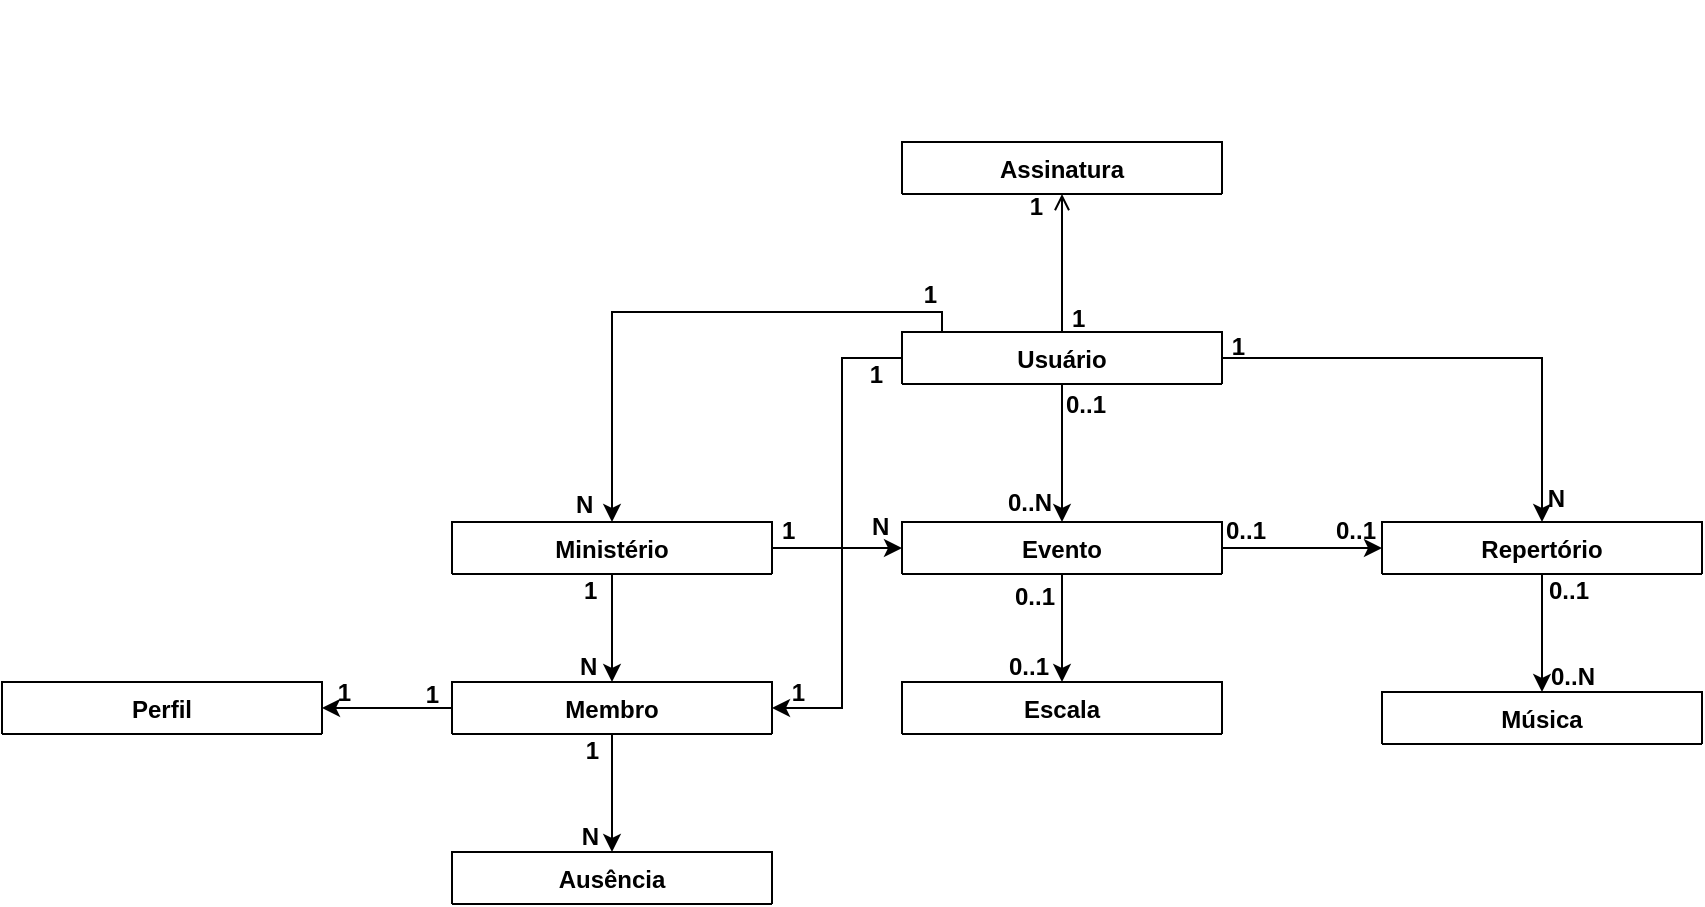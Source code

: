<mxfile version="24.6.4" type="github" pages="2">
  <diagram id="C5RBs43oDa-KdzZeNtuy" name="Diag. Classes">
    <mxGraphModel dx="2159" dy="1629" grid="1" gridSize="5" guides="1" tooltips="1" connect="1" arrows="1" fold="1" page="1" pageScale="1" pageWidth="827" pageHeight="1169" math="0" shadow="0">
      <root>
        <mxCell id="WIyWlLk6GJQsqaUBKTNV-0" />
        <mxCell id="WIyWlLk6GJQsqaUBKTNV-1" parent="WIyWlLk6GJQsqaUBKTNV-0" />
        <mxCell id="q6jsrNKbjwWXl9jYyEzg-243" style="edgeStyle=orthogonalEdgeStyle;rounded=0;orthogonalLoop=1;jettySize=auto;html=1;fontStyle=1" parent="WIyWlLk6GJQsqaUBKTNV-1" source="zkfFHV4jXpPFQw0GAbJ--0" target="q6jsrNKbjwWXl9jYyEzg-241" edge="1">
          <mxGeometry relative="1" as="geometry">
            <Array as="points">
              <mxPoint x="335" y="100" />
              <mxPoint x="170" y="100" />
            </Array>
          </mxGeometry>
        </mxCell>
        <mxCell id="ArqrUtqpqqFmxBodryrC-20" style="edgeStyle=orthogonalEdgeStyle;rounded=0;orthogonalLoop=1;jettySize=auto;html=1;" edge="1" parent="WIyWlLk6GJQsqaUBKTNV-1" source="zkfFHV4jXpPFQw0GAbJ--0" target="ArqrUtqpqqFmxBodryrC-1">
          <mxGeometry relative="1" as="geometry" />
        </mxCell>
        <mxCell id="ArqrUtqpqqFmxBodryrC-30" style="edgeStyle=orthogonalEdgeStyle;rounded=0;orthogonalLoop=1;jettySize=auto;html=1;" edge="1" parent="WIyWlLk6GJQsqaUBKTNV-1" source="zkfFHV4jXpPFQw0GAbJ--0" target="q6jsrNKbjwWXl9jYyEzg-236">
          <mxGeometry relative="1" as="geometry">
            <Array as="points">
              <mxPoint x="285" y="123" />
              <mxPoint x="285" y="298" />
            </Array>
          </mxGeometry>
        </mxCell>
        <mxCell id="ArqrUtqpqqFmxBodryrC-36" style="edgeStyle=orthogonalEdgeStyle;rounded=0;orthogonalLoop=1;jettySize=auto;html=1;" edge="1" parent="WIyWlLk6GJQsqaUBKTNV-1" source="zkfFHV4jXpPFQw0GAbJ--0" target="ArqrUtqpqqFmxBodryrC-9">
          <mxGeometry relative="1" as="geometry">
            <Array as="points">
              <mxPoint x="635" y="123" />
            </Array>
          </mxGeometry>
        </mxCell>
        <mxCell id="zkfFHV4jXpPFQw0GAbJ--0" value="Usuário" style="swimlane;fontStyle=1;align=center;verticalAlign=top;childLayout=stackLayout;horizontal=1;startSize=26;horizontalStack=0;resizeParent=1;resizeLast=0;collapsible=1;marginBottom=0;rounded=0;shadow=0;strokeWidth=1;" parent="WIyWlLk6GJQsqaUBKTNV-1" vertex="1" collapsed="1">
          <mxGeometry x="315" y="110" width="160" height="26" as="geometry">
            <mxRectangle x="315" y="110" width="160" height="34" as="alternateBounds" />
          </mxGeometry>
        </mxCell>
        <mxCell id="zkfFHV4jXpPFQw0GAbJ--4" value="" style="line;html=1;strokeWidth=1;align=left;verticalAlign=middle;spacingTop=-1;spacingLeft=3;spacingRight=3;rotatable=0;labelPosition=right;points=[];portConstraint=eastwest;" parent="zkfFHV4jXpPFQw0GAbJ--0" vertex="1">
          <mxGeometry y="26" width="160" height="8" as="geometry" />
        </mxCell>
        <mxCell id="zkfFHV4jXpPFQw0GAbJ--6" value="Perfil" style="swimlane;fontStyle=1;align=center;verticalAlign=top;childLayout=stackLayout;horizontal=1;startSize=26;horizontalStack=0;resizeParent=1;resizeLast=0;collapsible=1;marginBottom=0;rounded=0;shadow=0;strokeWidth=1;" parent="WIyWlLk6GJQsqaUBKTNV-1" vertex="1" collapsed="1">
          <mxGeometry x="-135" y="285" width="160" height="26" as="geometry">
            <mxRectangle x="250" y="120" width="160" height="34" as="alternateBounds" />
          </mxGeometry>
        </mxCell>
        <mxCell id="zkfFHV4jXpPFQw0GAbJ--9" value="" style="line;html=1;strokeWidth=1;align=left;verticalAlign=middle;spacingTop=-1;spacingLeft=3;spacingRight=3;rotatable=0;labelPosition=right;points=[];portConstraint=eastwest;" parent="zkfFHV4jXpPFQw0GAbJ--6" vertex="1">
          <mxGeometry y="26" width="160" height="8" as="geometry" />
        </mxCell>
        <mxCell id="zkfFHV4jXpPFQw0GAbJ--17" value="Assinatura" style="swimlane;fontStyle=1;align=center;verticalAlign=top;childLayout=stackLayout;horizontal=1;startSize=26;horizontalStack=0;resizeParent=1;resizeLast=0;collapsible=1;marginBottom=0;rounded=0;shadow=0;strokeWidth=1;direction=east;" parent="WIyWlLk6GJQsqaUBKTNV-1" vertex="1" collapsed="1">
          <mxGeometry x="315" y="15" width="160" height="26" as="geometry">
            <mxRectangle x="500" y="30" width="160" height="34" as="alternateBounds" />
          </mxGeometry>
        </mxCell>
        <mxCell id="zkfFHV4jXpPFQw0GAbJ--23" value="" style="line;html=1;strokeWidth=1;align=left;verticalAlign=middle;spacingTop=-1;spacingLeft=3;spacingRight=3;rotatable=0;labelPosition=right;points=[];portConstraint=eastwest;" parent="zkfFHV4jXpPFQw0GAbJ--17" vertex="1">
          <mxGeometry y="26" width="160" height="8" as="geometry" />
        </mxCell>
        <mxCell id="zkfFHV4jXpPFQw0GAbJ--26" value="" style="endArrow=open;shadow=0;strokeWidth=1;rounded=0;curved=0;endFill=1;edgeStyle=elbowEdgeStyle;elbow=vertical;fontStyle=1" parent="WIyWlLk6GJQsqaUBKTNV-1" source="zkfFHV4jXpPFQw0GAbJ--0" target="zkfFHV4jXpPFQw0GAbJ--17" edge="1">
          <mxGeometry x="0.5" y="41" relative="1" as="geometry">
            <mxPoint x="645" y="235" as="sourcePoint" />
            <mxPoint x="805" y="235" as="targetPoint" />
            <mxPoint x="-40" y="32" as="offset" />
          </mxGeometry>
        </mxCell>
        <mxCell id="zkfFHV4jXpPFQw0GAbJ--27" value="1" style="resizable=0;align=left;verticalAlign=bottom;labelBackgroundColor=none;fontSize=12;fontStyle=1" parent="zkfFHV4jXpPFQw0GAbJ--26" connectable="0" vertex="1">
          <mxGeometry x="-1" relative="1" as="geometry">
            <mxPoint x="3" y="2" as="offset" />
          </mxGeometry>
        </mxCell>
        <mxCell id="zkfFHV4jXpPFQw0GAbJ--28" value="1" style="resizable=0;align=right;verticalAlign=bottom;labelBackgroundColor=none;fontSize=12;fontStyle=1" parent="zkfFHV4jXpPFQw0GAbJ--26" connectable="0" vertex="1">
          <mxGeometry x="1" relative="1" as="geometry">
            <mxPoint x="-8" y="15" as="offset" />
          </mxGeometry>
        </mxCell>
        <mxCell id="q6jsrNKbjwWXl9jYyEzg-221" value="" style="endArrow=classic;shadow=0;strokeWidth=1;rounded=0;curved=0;endFill=1;edgeStyle=elbowEdgeStyle;elbow=vertical;fontStyle=1" parent="WIyWlLk6GJQsqaUBKTNV-1" source="q6jsrNKbjwWXl9jYyEzg-236" target="zkfFHV4jXpPFQw0GAbJ--6" edge="1">
          <mxGeometry x="0.5" y="41" relative="1" as="geometry">
            <mxPoint x="665" y="110" as="sourcePoint" />
            <mxPoint x="755" y="110" as="targetPoint" />
            <mxPoint x="-40" y="32" as="offset" />
          </mxGeometry>
        </mxCell>
        <mxCell id="q6jsrNKbjwWXl9jYyEzg-222" value="0..1" style="resizable=0;align=left;verticalAlign=bottom;labelBackgroundColor=none;fontSize=12;fontStyle=1" parent="q6jsrNKbjwWXl9jYyEzg-221" connectable="0" vertex="1">
          <mxGeometry x="-1" relative="1" as="geometry">
            <mxPoint y="16" as="offset" />
          </mxGeometry>
        </mxCell>
        <mxCell id="q6jsrNKbjwWXl9jYyEzg-223" value="1" style="resizable=0;align=right;verticalAlign=bottom;labelBackgroundColor=none;fontSize=12;fontStyle=1" parent="q6jsrNKbjwWXl9jYyEzg-221" connectable="0" vertex="1">
          <mxGeometry x="1" relative="1" as="geometry">
            <mxPoint x="60" y="2" as="offset" />
          </mxGeometry>
        </mxCell>
        <mxCell id="q6jsrNKbjwWXl9jYyEzg-226" value="Ausência" style="swimlane;fontStyle=1;align=center;verticalAlign=top;childLayout=stackLayout;horizontal=1;startSize=26;horizontalStack=0;resizeParent=1;resizeLast=0;collapsible=1;marginBottom=0;rounded=0;shadow=0;strokeWidth=1;" parent="WIyWlLk6GJQsqaUBKTNV-1" vertex="1" collapsed="1">
          <mxGeometry x="90" y="370" width="160" height="26" as="geometry">
            <mxRectangle x="250" y="120" width="160" height="34" as="alternateBounds" />
          </mxGeometry>
        </mxCell>
        <mxCell id="q6jsrNKbjwWXl9jYyEzg-227" value="" style="line;html=1;strokeWidth=1;align=left;verticalAlign=middle;spacingTop=-1;spacingLeft=3;spacingRight=3;rotatable=0;labelPosition=right;points=[];portConstraint=eastwest;" parent="q6jsrNKbjwWXl9jYyEzg-226" vertex="1">
          <mxGeometry y="26" width="160" height="8" as="geometry" />
        </mxCell>
        <mxCell id="ArqrUtqpqqFmxBodryrC-11" style="edgeStyle=orthogonalEdgeStyle;rounded=0;orthogonalLoop=1;jettySize=auto;html=1;fontStyle=1" edge="1" parent="WIyWlLk6GJQsqaUBKTNV-1" source="q6jsrNKbjwWXl9jYyEzg-236" target="q6jsrNKbjwWXl9jYyEzg-226">
          <mxGeometry relative="1" as="geometry" />
        </mxCell>
        <mxCell id="q6jsrNKbjwWXl9jYyEzg-236" value="Membro" style="swimlane;fontStyle=1;align=center;verticalAlign=top;childLayout=stackLayout;horizontal=1;startSize=26;horizontalStack=0;resizeParent=1;resizeLast=0;collapsible=1;marginBottom=0;rounded=0;shadow=0;strokeWidth=1;" parent="WIyWlLk6GJQsqaUBKTNV-1" vertex="1" collapsed="1">
          <mxGeometry x="90" y="285" width="160" height="26" as="geometry">
            <mxRectangle x="250" y="120" width="160" height="34" as="alternateBounds" />
          </mxGeometry>
        </mxCell>
        <mxCell id="q6jsrNKbjwWXl9jYyEzg-237" value="" style="line;html=1;strokeWidth=1;align=left;verticalAlign=middle;spacingTop=-1;spacingLeft=3;spacingRight=3;rotatable=0;labelPosition=right;points=[];portConstraint=eastwest;" parent="q6jsrNKbjwWXl9jYyEzg-236" vertex="1">
          <mxGeometry y="26" width="160" height="8" as="geometry" />
        </mxCell>
        <mxCell id="q6jsrNKbjwWXl9jYyEzg-238" value="Escala" style="swimlane;fontStyle=1;align=center;verticalAlign=top;childLayout=stackLayout;horizontal=1;startSize=26;horizontalStack=0;resizeParent=1;resizeLast=0;collapsible=1;marginBottom=0;rounded=0;shadow=0;strokeWidth=1;" parent="WIyWlLk6GJQsqaUBKTNV-1" vertex="1" collapsed="1">
          <mxGeometry x="315" y="285" width="160" height="26" as="geometry">
            <mxRectangle x="250" y="120" width="160" height="34" as="alternateBounds" />
          </mxGeometry>
        </mxCell>
        <mxCell id="q6jsrNKbjwWXl9jYyEzg-239" value="" style="line;html=1;strokeWidth=1;align=left;verticalAlign=middle;spacingTop=-1;spacingLeft=3;spacingRight=3;rotatable=0;labelPosition=right;points=[];portConstraint=eastwest;" parent="q6jsrNKbjwWXl9jYyEzg-238" vertex="1">
          <mxGeometry y="26" width="160" height="8" as="geometry" />
        </mxCell>
        <mxCell id="ArqrUtqpqqFmxBodryrC-0" style="edgeStyle=orthogonalEdgeStyle;rounded=0;orthogonalLoop=1;jettySize=auto;html=1;fontStyle=1" edge="1" parent="WIyWlLk6GJQsqaUBKTNV-1" source="q6jsrNKbjwWXl9jYyEzg-241" target="q6jsrNKbjwWXl9jYyEzg-236">
          <mxGeometry relative="1" as="geometry" />
        </mxCell>
        <mxCell id="ArqrUtqpqqFmxBodryrC-3" style="edgeStyle=orthogonalEdgeStyle;rounded=0;orthogonalLoop=1;jettySize=auto;html=1;fontStyle=1" edge="1" parent="WIyWlLk6GJQsqaUBKTNV-1" source="q6jsrNKbjwWXl9jYyEzg-241" target="ArqrUtqpqqFmxBodryrC-1">
          <mxGeometry relative="1" as="geometry" />
        </mxCell>
        <mxCell id="q6jsrNKbjwWXl9jYyEzg-241" value="Ministério" style="swimlane;fontStyle=1;align=center;verticalAlign=top;childLayout=stackLayout;horizontal=1;startSize=26;horizontalStack=0;resizeParent=1;resizeLast=0;collapsible=1;marginBottom=0;rounded=0;shadow=0;strokeWidth=1;" parent="WIyWlLk6GJQsqaUBKTNV-1" vertex="1" collapsed="1">
          <mxGeometry x="90" y="205" width="160" height="26" as="geometry">
            <mxRectangle x="250" y="120" width="160" height="34" as="alternateBounds" />
          </mxGeometry>
        </mxCell>
        <mxCell id="q6jsrNKbjwWXl9jYyEzg-242" value="" style="line;html=1;strokeWidth=1;align=left;verticalAlign=middle;spacingTop=-1;spacingLeft=3;spacingRight=3;rotatable=0;labelPosition=right;points=[];portConstraint=eastwest;" parent="q6jsrNKbjwWXl9jYyEzg-241" vertex="1">
          <mxGeometry y="26" width="160" height="8" as="geometry" />
        </mxCell>
        <mxCell id="q6jsrNKbjwWXl9jYyEzg-244" value="0..1" style="resizable=0;align=left;verticalAlign=bottom;labelBackgroundColor=none;fontSize=12;fontStyle=1" parent="WIyWlLk6GJQsqaUBKTNV-1" connectable="0" vertex="1">
          <mxGeometry x="395" y="155" as="geometry" />
        </mxCell>
        <mxCell id="q6jsrNKbjwWXl9jYyEzg-245" value="N" style="resizable=0;align=left;verticalAlign=bottom;labelBackgroundColor=none;fontSize=12;fontStyle=1" parent="WIyWlLk6GJQsqaUBKTNV-1" connectable="0" vertex="1">
          <mxGeometry x="150" y="205" as="geometry" />
        </mxCell>
        <mxCell id="ArqrUtqpqqFmxBodryrC-14" style="edgeStyle=orthogonalEdgeStyle;rounded=0;orthogonalLoop=1;jettySize=auto;html=1;entryX=0.5;entryY=0;entryDx=0;entryDy=0;fontStyle=1" edge="1" parent="WIyWlLk6GJQsqaUBKTNV-1" source="ArqrUtqpqqFmxBodryrC-1" target="q6jsrNKbjwWXl9jYyEzg-238">
          <mxGeometry relative="1" as="geometry" />
        </mxCell>
        <mxCell id="ArqrUtqpqqFmxBodryrC-17" style="edgeStyle=orthogonalEdgeStyle;rounded=0;orthogonalLoop=1;jettySize=auto;html=1;fontStyle=1" edge="1" parent="WIyWlLk6GJQsqaUBKTNV-1" source="ArqrUtqpqqFmxBodryrC-1" target="ArqrUtqpqqFmxBodryrC-9">
          <mxGeometry relative="1" as="geometry" />
        </mxCell>
        <mxCell id="ArqrUtqpqqFmxBodryrC-1" value="Evento" style="swimlane;fontStyle=1;align=center;verticalAlign=top;childLayout=stackLayout;horizontal=1;startSize=26;horizontalStack=0;resizeParent=1;resizeLast=0;collapsible=1;marginBottom=0;rounded=0;shadow=0;strokeWidth=1;" vertex="1" collapsed="1" parent="WIyWlLk6GJQsqaUBKTNV-1">
          <mxGeometry x="315" y="205" width="160" height="26" as="geometry">
            <mxRectangle x="250" y="120" width="160" height="34" as="alternateBounds" />
          </mxGeometry>
        </mxCell>
        <mxCell id="ArqrUtqpqqFmxBodryrC-2" value="" style="line;html=1;strokeWidth=1;align=left;verticalAlign=middle;spacingTop=-1;spacingLeft=3;spacingRight=3;rotatable=0;labelPosition=right;points=[];portConstraint=eastwest;" vertex="1" parent="ArqrUtqpqqFmxBodryrC-1">
          <mxGeometry y="26" width="160" height="8" as="geometry" />
        </mxCell>
        <mxCell id="ArqrUtqpqqFmxBodryrC-4" value="1" style="resizable=0;align=left;verticalAlign=bottom;labelBackgroundColor=none;fontSize=12;fontStyle=1" connectable="0" vertex="1" parent="WIyWlLk6GJQsqaUBKTNV-1">
          <mxGeometry x="253" y="218" as="geometry" />
        </mxCell>
        <mxCell id="ArqrUtqpqqFmxBodryrC-5" value="N" style="resizable=0;align=left;verticalAlign=bottom;labelBackgroundColor=none;fontSize=12;fontStyle=1" connectable="0" vertex="1" parent="WIyWlLk6GJQsqaUBKTNV-1">
          <mxGeometry x="298" y="216" as="geometry" />
        </mxCell>
        <mxCell id="ArqrUtqpqqFmxBodryrC-6" value="0..1" style="resizable=0;align=right;verticalAlign=bottom;labelBackgroundColor=none;fontSize=12;fontStyle=1" connectable="0" vertex="1" parent="WIyWlLk6GJQsqaUBKTNV-1">
          <mxGeometry x="395" y="70" as="geometry">
            <mxPoint x="-2" y="181" as="offset" />
          </mxGeometry>
        </mxCell>
        <mxCell id="ArqrUtqpqqFmxBodryrC-7" value="N" style="resizable=0;align=left;verticalAlign=bottom;labelBackgroundColor=none;fontSize=12;fontStyle=1" connectable="0" vertex="1" parent="WIyWlLk6GJQsqaUBKTNV-1">
          <mxGeometry x="334" y="163" as="geometry">
            <mxPoint x="-182" y="123" as="offset" />
          </mxGeometry>
        </mxCell>
        <mxCell id="ArqrUtqpqqFmxBodryrC-28" style="edgeStyle=elbowEdgeStyle;rounded=0;orthogonalLoop=1;jettySize=auto;html=1;shadow=0;" edge="1" parent="WIyWlLk6GJQsqaUBKTNV-1" source="ArqrUtqpqqFmxBodryrC-9" target="ArqrUtqpqqFmxBodryrC-26">
          <mxGeometry relative="1" as="geometry" />
        </mxCell>
        <mxCell id="ArqrUtqpqqFmxBodryrC-9" value="Repertório" style="swimlane;fontStyle=1;align=center;verticalAlign=top;childLayout=stackLayout;horizontal=1;startSize=26;horizontalStack=0;resizeParent=1;resizeLast=0;collapsible=1;marginBottom=0;rounded=0;shadow=0;strokeWidth=1;" vertex="1" collapsed="1" parent="WIyWlLk6GJQsqaUBKTNV-1">
          <mxGeometry x="555" y="205" width="160" height="26" as="geometry">
            <mxRectangle x="250" y="120" width="160" height="34" as="alternateBounds" />
          </mxGeometry>
        </mxCell>
        <mxCell id="ArqrUtqpqqFmxBodryrC-10" value="" style="line;html=1;strokeWidth=1;align=left;verticalAlign=middle;spacingTop=-1;spacingLeft=3;spacingRight=3;rotatable=0;labelPosition=right;points=[];portConstraint=eastwest;" vertex="1" parent="ArqrUtqpqqFmxBodryrC-9">
          <mxGeometry y="26" width="160" height="8" as="geometry" />
        </mxCell>
        <mxCell id="ArqrUtqpqqFmxBodryrC-12" value="0..1" style="resizable=0;align=right;verticalAlign=bottom;labelBackgroundColor=none;fontSize=12;fontStyle=1" connectable="0" vertex="1" parent="WIyWlLk6GJQsqaUBKTNV-1">
          <mxGeometry x="392" y="105" as="geometry">
            <mxPoint x="-2" y="181" as="offset" />
          </mxGeometry>
        </mxCell>
        <mxCell id="ArqrUtqpqqFmxBodryrC-13" value="N" style="resizable=0;align=right;verticalAlign=bottom;labelBackgroundColor=none;fontSize=12;fontStyle=1" connectable="0" vertex="1" parent="WIyWlLk6GJQsqaUBKTNV-1">
          <mxGeometry x="167" y="190" as="geometry">
            <mxPoint x="-2" y="181" as="offset" />
          </mxGeometry>
        </mxCell>
        <mxCell id="ArqrUtqpqqFmxBodryrC-15" value="1" style="resizable=0;align=right;verticalAlign=bottom;labelBackgroundColor=none;fontSize=12;fontStyle=1" connectable="0" vertex="1" parent="WIyWlLk6GJQsqaUBKTNV-1">
          <mxGeometry x="490" y="-55" as="geometry">
            <mxPoint x="-2" y="181" as="offset" />
          </mxGeometry>
        </mxCell>
        <mxCell id="ArqrUtqpqqFmxBodryrC-18" value="0..1" style="resizable=0;align=left;verticalAlign=bottom;labelBackgroundColor=none;fontSize=12;fontStyle=1" connectable="0" vertex="1" parent="WIyWlLk6GJQsqaUBKTNV-1">
          <mxGeometry x="475" y="218" as="geometry" />
        </mxCell>
        <mxCell id="ArqrUtqpqqFmxBodryrC-19" value="0..1" style="resizable=0;align=right;verticalAlign=bottom;labelBackgroundColor=none;fontSize=12;fontStyle=1" connectable="0" vertex="1" parent="WIyWlLk6GJQsqaUBKTNV-1">
          <mxGeometry x="662" y="67" as="geometry">
            <mxPoint x="-2" y="181" as="offset" />
          </mxGeometry>
        </mxCell>
        <mxCell id="ArqrUtqpqqFmxBodryrC-21" value="0..N" style="resizable=0;align=left;verticalAlign=bottom;labelBackgroundColor=none;fontSize=12;fontStyle=1" connectable="0" vertex="1" parent="WIyWlLk6GJQsqaUBKTNV-1">
          <mxGeometry x="366" y="183" as="geometry">
            <mxPoint y="21" as="offset" />
          </mxGeometry>
        </mxCell>
        <mxCell id="ArqrUtqpqqFmxBodryrC-25" value="1" style="resizable=0;align=right;verticalAlign=bottom;labelBackgroundColor=none;fontSize=12;fontStyle=1" connectable="0" vertex="1" parent="WIyWlLk6GJQsqaUBKTNV-1">
          <mxGeometry x="90" y="305" as="geometry">
            <mxPoint x="-49" y="-6" as="offset" />
          </mxGeometry>
        </mxCell>
        <mxCell id="ArqrUtqpqqFmxBodryrC-26" value="Música" style="swimlane;fontStyle=1;align=center;verticalAlign=top;childLayout=stackLayout;horizontal=1;startSize=26;horizontalStack=0;resizeParent=1;resizeLast=0;collapsible=1;marginBottom=0;rounded=0;shadow=0;strokeWidth=1;" vertex="1" collapsed="1" parent="WIyWlLk6GJQsqaUBKTNV-1">
          <mxGeometry x="555" y="290" width="160" height="26" as="geometry">
            <mxRectangle x="250" y="120" width="160" height="34" as="alternateBounds" />
          </mxGeometry>
        </mxCell>
        <mxCell id="ArqrUtqpqqFmxBodryrC-27" value="" style="line;html=1;strokeWidth=1;align=left;verticalAlign=middle;spacingTop=-1;spacingLeft=3;spacingRight=3;rotatable=0;labelPosition=right;points=[];portConstraint=eastwest;" vertex="1" parent="ArqrUtqpqqFmxBodryrC-26">
          <mxGeometry y="26" width="160" height="8" as="geometry" />
        </mxCell>
        <mxCell id="ArqrUtqpqqFmxBodryrC-29" value="0..N" style="resizable=0;align=right;verticalAlign=bottom;labelBackgroundColor=none;fontSize=12;fontStyle=1" connectable="0" vertex="1" parent="WIyWlLk6GJQsqaUBKTNV-1">
          <mxGeometry x="665" y="110" as="geometry">
            <mxPoint x="-2" y="181" as="offset" />
          </mxGeometry>
        </mxCell>
        <mxCell id="ArqrUtqpqqFmxBodryrC-31" value="1" style="resizable=0;align=right;verticalAlign=bottom;labelBackgroundColor=none;fontSize=12;fontStyle=1" connectable="0" vertex="1" parent="WIyWlLk6GJQsqaUBKTNV-1">
          <mxGeometry x="563" y="125" as="geometry">
            <mxPoint x="-256" y="15" as="offset" />
          </mxGeometry>
        </mxCell>
        <mxCell id="ArqrUtqpqqFmxBodryrC-32" value="1" style="resizable=0;align=right;verticalAlign=bottom;labelBackgroundColor=none;fontSize=12;fontStyle=1" connectable="0" vertex="1" parent="WIyWlLk6GJQsqaUBKTNV-1">
          <mxGeometry x="590" y="85" as="geometry">
            <mxPoint x="-256" y="15" as="offset" />
          </mxGeometry>
        </mxCell>
        <mxCell id="ArqrUtqpqqFmxBodryrC-33" value="1" style="resizable=0;align=right;verticalAlign=bottom;labelBackgroundColor=none;fontSize=12;fontStyle=1" connectable="0" vertex="1" parent="WIyWlLk6GJQsqaUBKTNV-1">
          <mxGeometry x="524" y="284" as="geometry">
            <mxPoint x="-256" y="15" as="offset" />
          </mxGeometry>
        </mxCell>
        <mxCell id="ArqrUtqpqqFmxBodryrC-34" value="1" style="resizable=0;align=right;verticalAlign=bottom;labelBackgroundColor=none;fontSize=12;fontStyle=1" connectable="0" vertex="1" parent="WIyWlLk6GJQsqaUBKTNV-1">
          <mxGeometry x="421" y="313" as="geometry">
            <mxPoint x="-256" y="15" as="offset" />
          </mxGeometry>
        </mxCell>
        <mxCell id="ArqrUtqpqqFmxBodryrC-35" value="1" style="resizable=0;align=left;verticalAlign=bottom;labelBackgroundColor=none;fontSize=12;fontStyle=1" connectable="0" vertex="1" parent="WIyWlLk6GJQsqaUBKTNV-1">
          <mxGeometry x="336" y="125" as="geometry">
            <mxPoint x="-182" y="123" as="offset" />
          </mxGeometry>
        </mxCell>
        <mxCell id="ArqrUtqpqqFmxBodryrC-37" value="N" style="resizable=0;align=right;verticalAlign=bottom;labelBackgroundColor=none;fontSize=12;fontStyle=1" connectable="0" vertex="1" parent="WIyWlLk6GJQsqaUBKTNV-1">
          <mxGeometry x="650" y="21" as="geometry">
            <mxPoint x="-2" y="181" as="offset" />
          </mxGeometry>
        </mxCell>
        <mxCell id="ArqrUtqpqqFmxBodryrC-38" value="0..1" style="resizable=0;align=left;verticalAlign=bottom;labelBackgroundColor=none;fontSize=12;fontStyle=1" connectable="0" vertex="1" parent="WIyWlLk6GJQsqaUBKTNV-1">
          <mxGeometry x="530" y="218" as="geometry" />
        </mxCell>
      </root>
    </mxGraphModel>
  </diagram>
  <diagram id="LfwR85vyU29YKfIAJtMj" name="Diag. Caso de Uso">
    <mxGraphModel dx="842" dy="483" grid="1" gridSize="10" guides="1" tooltips="1" connect="1" arrows="1" fold="1" page="1" pageScale="1" pageWidth="827" pageHeight="1169" math="0" shadow="0">
      <root>
        <mxCell id="0" />
        <mxCell id="1" parent="0" />
        <mxCell id="RJTqDr5wJDbC0DNeO8t3-87" value="" style="whiteSpace=wrap;html=1;" parent="1" vertex="1">
          <mxGeometry x="290" y="40" width="310" height="610" as="geometry" />
        </mxCell>
        <mxCell id="RJTqDr5wJDbC0DNeO8t3-124" style="edgeStyle=none;rounded=0;orthogonalLoop=1;jettySize=auto;html=1;fontFamily=Helvetica;fontSize=12;fontColor=default;entryX=0;entryY=0.5;entryDx=0;entryDy=0;entryPerimeter=0;" parent="1" target="RJTqDr5wJDbC0DNeO8t3-90" edge="1" source="RJTqDr5wJDbC0DNeO8t3-86">
          <mxGeometry relative="1" as="geometry">
            <mxPoint x="170" y="280" as="sourcePoint" />
          </mxGeometry>
        </mxCell>
        <mxCell id="RJTqDr5wJDbC0DNeO8t3-86" value="Outro Ministério" style="shape=umlActor;verticalLabelPosition=bottom;verticalAlign=top;html=1;" parent="1" vertex="1">
          <mxGeometry x="130" y="110" width="30" height="60" as="geometry" />
        </mxCell>
        <mxCell id="RJTqDr5wJDbC0DNeO8t3-90" value="&lt;div&gt;&lt;span&gt;&lt;span style=&quot;font-size: 11pt; font-family: Arial, sans-serif; background-color: transparent; font-variant-numeric: normal; font-variant-east-asian: normal; font-variant-alternates: normal; font-variant-position: normal; vertical-align: baseline; white-space-collapse: preserve;&quot;&gt;&lt;b&gt;&lt;br&gt;&lt;/b&gt;&lt;/span&gt;&lt;/span&gt;&lt;/div&gt;&lt;span id=&quot;docs-internal-guid-4b283a77-7fff-520f-def3-82d6183e8cb3&quot;&gt;&lt;span style=&quot;font-size: 11pt; font-family: Arial, sans-serif; background-color: transparent; font-variant-numeric: normal; font-variant-east-asian: normal; font-variant-alternates: normal; font-variant-position: normal; vertical-align: baseline; white-space-collapse: preserve;&quot;&gt;&lt;b&gt;Manter Escala&lt;/b&gt;&lt;/span&gt;&lt;/span&gt;" style="strokeWidth=2;html=1;shape=mxgraph.flowchart.start_1;whiteSpace=wrap;strokeColor=default;align=center;verticalAlign=top;fontFamily=Helvetica;fontSize=12;fontColor=default;fillColor=default;" parent="1" vertex="1">
          <mxGeometry x="355" y="90" width="180" height="70" as="geometry" />
        </mxCell>
        <mxCell id="RJTqDr5wJDbC0DNeO8t3-91" value="&lt;div&gt;&lt;span&gt;&lt;span style=&quot;font-size: 11pt; font-family: Arial, sans-serif; background-color: transparent; font-variant-numeric: normal; font-variant-east-asian: normal; font-variant-alternates: normal; font-variant-position: normal; vertical-align: baseline; white-space-collapse: preserve;&quot;&gt;&lt;b&gt;&lt;br&gt;&lt;/b&gt;&lt;/span&gt;&lt;/span&gt;&lt;/div&gt;&lt;span id=&quot;docs-internal-guid-4afa85d8-7fff-9e2a-b5e1-b76f4b0d9026&quot;&gt;&lt;span style=&quot;font-size: 11pt; font-family: Arial, sans-serif; background-color: transparent; font-variant-numeric: normal; font-variant-east-asian: normal; font-variant-alternates: normal; font-variant-position: normal; vertical-align: baseline; white-space-collapse: preserve;&quot;&gt;&lt;b&gt;Manter Repertório&lt;/b&gt;&lt;/span&gt;&lt;/span&gt;" style="strokeWidth=2;html=1;shape=mxgraph.flowchart.start_1;whiteSpace=wrap;strokeColor=default;align=center;verticalAlign=top;fontFamily=Helvetica;fontSize=12;fontColor=default;fillColor=default;" parent="1" vertex="1">
          <mxGeometry x="355" y="180" width="180" height="70" as="geometry" />
        </mxCell>
        <mxCell id="RJTqDr5wJDbC0DNeO8t3-92" value="&lt;div&gt;&lt;span&gt;&lt;span style=&quot;font-size: 11pt; font-family: Arial, sans-serif; background-color: transparent; font-variant-numeric: normal; font-variant-east-asian: normal; font-variant-alternates: normal; font-variant-position: normal; vertical-align: baseline; white-space-collapse: preserve;&quot;&gt;&lt;br&gt;&lt;/span&gt;&lt;/span&gt;&lt;/div&gt;&lt;span id=&quot;docs-internal-guid-e95da2e6-7fff-0710-e30e-2d97cab7f2db&quot;&gt;&lt;span style=&quot;font-size: 11pt; font-family: Arial, sans-serif; background-color: transparent; font-variant-numeric: normal; font-variant-east-asian: normal; font-variant-alternates: normal; font-variant-position: normal; vertical-align: baseline; white-space-collapse: preserve;&quot;&gt;&lt;b&gt;Manter Ausência&lt;/b&gt;&lt;/span&gt;&lt;/span&gt;" style="strokeWidth=2;html=1;shape=mxgraph.flowchart.start_1;whiteSpace=wrap;strokeColor=default;align=center;verticalAlign=top;fontFamily=Helvetica;fontSize=12;fontColor=default;fillColor=default;" parent="1" vertex="1">
          <mxGeometry x="355" y="270" width="180" height="70" as="geometry" />
        </mxCell>
        <mxCell id="RJTqDr5wJDbC0DNeO8t3-93" value="&lt;div&gt;&lt;span&gt;&lt;span style=&quot;font-size: 11pt; font-family: Arial, sans-serif; background-color: transparent; font-variant-numeric: normal; font-variant-east-asian: normal; font-variant-alternates: normal; font-variant-position: normal; vertical-align: baseline; white-space-collapse: preserve;&quot;&gt;&lt;br&gt;&lt;/span&gt;&lt;/span&gt;&lt;/div&gt;&lt;span id=&quot;docs-internal-guid-98652d6b-7fff-5aa1-7df8-451ec325e2ac&quot;&gt;&lt;span style=&quot;font-size: 11pt; font-family: Arial, sans-serif; background-color: transparent; font-variant-numeric: normal; font-variant-east-asian: normal; font-variant-alternates: normal; font-variant-position: normal; vertical-align: baseline; white-space-collapse: preserve;&quot;&gt;&lt;b&gt;Manter Músicas&lt;/b&gt;&lt;/span&gt;&lt;/span&gt;" style="strokeWidth=2;html=1;shape=mxgraph.flowchart.start_1;whiteSpace=wrap;strokeColor=default;align=center;verticalAlign=top;fontFamily=Helvetica;fontSize=12;fontColor=default;fillColor=default;" parent="1" vertex="1">
          <mxGeometry x="355" y="360" width="180" height="70" as="geometry" />
        </mxCell>
        <mxCell id="RJTqDr5wJDbC0DNeO8t3-94" value="&lt;div&gt;&lt;span&gt;&lt;span style=&quot;font-size: 11pt; font-family: Arial, sans-serif; background-color: transparent; font-variant-numeric: normal; font-variant-east-asian: normal; font-variant-alternates: normal; font-variant-position: normal; vertical-align: baseline; white-space-collapse: preserve;&quot;&gt;&lt;br&gt;&lt;/span&gt;&lt;/span&gt;&lt;/div&gt;&lt;span id=&quot;docs-internal-guid-1ffb9ac3-7fff-83ed-ea45-2c4a4c160317&quot;&gt;&lt;span style=&quot;font-size: 11pt; font-family: Arial, sans-serif; background-color: transparent; font-variant-numeric: normal; font-variant-east-asian: normal; font-variant-alternates: normal; font-variant-position: normal; vertical-align: baseline; white-space-collapse: preserve;&quot;&gt;&lt;b&gt;Manter Membros&lt;/b&gt;&lt;/span&gt;&lt;/span&gt;" style="strokeWidth=2;html=1;shape=mxgraph.flowchart.start_1;whiteSpace=wrap;strokeColor=default;align=center;verticalAlign=top;fontFamily=Helvetica;fontSize=12;fontColor=default;fillColor=default;" parent="1" vertex="1">
          <mxGeometry x="355" y="450" width="180" height="70" as="geometry" />
        </mxCell>
        <mxCell id="RJTqDr5wJDbC0DNeO8t3-95" value="&lt;div&gt;&lt;span&gt;&lt;span style=&quot;font-size: 11pt; font-family: Arial, sans-serif; background-color: transparent; font-variant-numeric: normal; font-variant-east-asian: normal; font-variant-alternates: normal; font-variant-position: normal; vertical-align: baseline; white-space-collapse: preserve;&quot;&gt;&lt;br&gt;&lt;/span&gt;&lt;/span&gt;&lt;/div&gt;&lt;span id=&quot;docs-internal-guid-06ef47a1-7fff-ad8c-96e2-957eeaef7de0&quot;&gt;&lt;span style=&quot;font-size: 11pt; font-family: Arial, sans-serif; background-color: transparent; font-variant-numeric: normal; font-variant-east-asian: normal; font-variant-alternates: normal; font-variant-position: normal; vertical-align: baseline; white-space-collapse: preserve;&quot;&gt;&lt;b&gt;Gerenciar Permissões&lt;/b&gt;&lt;/span&gt;&lt;/span&gt;" style="strokeWidth=2;html=1;shape=mxgraph.flowchart.start_1;whiteSpace=wrap;strokeColor=default;align=center;verticalAlign=top;fontFamily=Helvetica;fontSize=12;fontColor=default;fillColor=default;" parent="1" vertex="1">
          <mxGeometry x="355" y="540" width="180" height="70" as="geometry" />
        </mxCell>
        <mxCell id="RJTqDr5wJDbC0DNeO8t3-99" value="Membro" style="shape=umlActor;verticalLabelPosition=bottom;verticalAlign=top;html=1;" parent="1" vertex="1">
          <mxGeometry x="130" y="250" width="30" height="60" as="geometry" />
        </mxCell>
        <mxCell id="RJTqDr5wJDbC0DNeO8t3-100" style="edgeStyle=orthogonalEdgeStyle;rounded=0;orthogonalLoop=1;jettySize=auto;html=1;fontFamily=Helvetica;fontSize=12;fontColor=default;" parent="1" source="RJTqDr5wJDbC0DNeO8t3-99" target="RJTqDr5wJDbC0DNeO8t3-86" edge="1">
          <mxGeometry relative="1" as="geometry">
            <mxPoint x="140" y="210" as="targetPoint" />
          </mxGeometry>
        </mxCell>
        <mxCell id="RJTqDr5wJDbC0DNeO8t3-111" style="edgeStyle=orthogonalEdgeStyle;rounded=0;orthogonalLoop=1;jettySize=auto;html=1;fontFamily=Helvetica;fontSize=12;fontColor=default;entryX=0.5;entryY=0.5;entryDx=0;entryDy=0;entryPerimeter=0;" parent="1" source="RJTqDr5wJDbC0DNeO8t3-107" target="RJTqDr5wJDbC0DNeO8t3-112" edge="1">
          <mxGeometry relative="1" as="geometry" />
        </mxCell>
        <mxCell id="RJTqDr5wJDbC0DNeO8t3-107" value="Núcleo" style="shape=umlActor;verticalLabelPosition=bottom;verticalAlign=top;html=1;" parent="1" vertex="1">
          <mxGeometry x="30" y="390" width="30" height="60" as="geometry" />
        </mxCell>
        <mxCell id="RJTqDr5wJDbC0DNeO8t3-114" style="edgeStyle=orthogonalEdgeStyle;rounded=0;orthogonalLoop=1;jettySize=auto;html=1;fontFamily=Helvetica;fontSize=12;fontColor=default;" parent="1" source="RJTqDr5wJDbC0DNeO8t3-112" target="RJTqDr5wJDbC0DNeO8t3-99" edge="1">
          <mxGeometry relative="1" as="geometry" />
        </mxCell>
        <mxCell id="RJTqDr5wJDbC0DNeO8t3-112" value="Coordenador" style="shape=umlActor;verticalLabelPosition=bottom;verticalAlign=top;html=1;" parent="1" vertex="1">
          <mxGeometry x="130" y="390" width="30" height="60" as="geometry" />
        </mxCell>
        <mxCell id="RJTqDr5wJDbC0DNeO8t3-116" style="edgeStyle=orthogonalEdgeStyle;rounded=0;orthogonalLoop=1;jettySize=auto;html=1;fontFamily=Helvetica;fontSize=12;fontColor=default;" parent="1" source="RJTqDr5wJDbC0DNeO8t3-115" target="RJTqDr5wJDbC0DNeO8t3-112" edge="1">
          <mxGeometry relative="1" as="geometry" />
        </mxCell>
        <mxCell id="RJTqDr5wJDbC0DNeO8t3-115" value="Admin" style="shape=umlActor;verticalLabelPosition=bottom;verticalAlign=top;html=1;strokeColor=default;align=center;fontFamily=Helvetica;fontSize=12;fontColor=default;fillColor=default;" parent="1" vertex="1">
          <mxGeometry x="130" y="520" width="30" height="60" as="geometry" />
        </mxCell>
        <mxCell id="RJTqDr5wJDbC0DNeO8t3-125" style="edgeStyle=none;rounded=0;orthogonalLoop=1;jettySize=auto;html=1;entryX=0;entryY=0.5;entryDx=0;entryDy=0;entryPerimeter=0;fontFamily=Helvetica;fontSize=12;fontColor=default;" parent="1" target="RJTqDr5wJDbC0DNeO8t3-91" edge="1" source="RJTqDr5wJDbC0DNeO8t3-86">
          <mxGeometry relative="1" as="geometry">
            <mxPoint x="170" y="290" as="sourcePoint" />
          </mxGeometry>
        </mxCell>
        <mxCell id="RJTqDr5wJDbC0DNeO8t3-126" style="edgeStyle=none;rounded=0;orthogonalLoop=1;jettySize=auto;html=1;entryX=0;entryY=0.5;entryDx=0;entryDy=0;entryPerimeter=0;fontFamily=Helvetica;fontSize=12;fontColor=default;" parent="1" target="RJTqDr5wJDbC0DNeO8t3-92" edge="1">
          <mxGeometry relative="1" as="geometry">
            <mxPoint x="170" y="170" as="sourcePoint" />
          </mxGeometry>
        </mxCell>
        <mxCell id="RJTqDr5wJDbC0DNeO8t3-131" style="edgeStyle=none;rounded=0;orthogonalLoop=1;jettySize=auto;html=1;entryX=0;entryY=0.5;entryDx=0;entryDy=0;entryPerimeter=0;fontFamily=Helvetica;fontSize=12;fontColor=default;" parent="1" source="RJTqDr5wJDbC0DNeO8t3-112" target="RJTqDr5wJDbC0DNeO8t3-95" edge="1">
          <mxGeometry relative="1" as="geometry" />
        </mxCell>
        <mxCell id="RJTqDr5wJDbC0DNeO8t3-132" style="edgeStyle=none;rounded=0;orthogonalLoop=1;jettySize=auto;html=1;entryX=0;entryY=0.5;entryDx=0;entryDy=0;entryPerimeter=0;fontFamily=Helvetica;fontSize=12;fontColor=default;" parent="1" source="RJTqDr5wJDbC0DNeO8t3-112" target="RJTqDr5wJDbC0DNeO8t3-94" edge="1">
          <mxGeometry relative="1" as="geometry" />
        </mxCell>
        <mxCell id="RJTqDr5wJDbC0DNeO8t3-133" style="edgeStyle=none;rounded=0;orthogonalLoop=1;jettySize=auto;html=1;entryX=0;entryY=0.5;entryDx=0;entryDy=0;entryPerimeter=0;fontFamily=Helvetica;fontSize=12;fontColor=default;" parent="1" source="RJTqDr5wJDbC0DNeO8t3-112" target="RJTqDr5wJDbC0DNeO8t3-93" edge="1">
          <mxGeometry relative="1" as="geometry" />
        </mxCell>
        <mxCell id="RJTqDr5wJDbC0DNeO8t3-138" style="edgeStyle=none;rounded=0;orthogonalLoop=1;jettySize=auto;html=1;fontFamily=Helvetica;fontSize=12;fontColor=default;entryX=1;entryY=0.5;entryDx=0;entryDy=0;entryPerimeter=0;" parent="1" source="RJTqDr5wJDbC0DNeO8t3-134" target="RJTqDr5wJDbC0DNeO8t3-90" edge="1">
          <mxGeometry relative="1" as="geometry" />
        </mxCell>
        <mxCell id="RJTqDr5wJDbC0DNeO8t3-134" value="Usuário Básico" style="shape=umlActor;verticalLabelPosition=bottom;verticalAlign=top;html=1;strokeColor=default;align=center;fontFamily=Helvetica;fontSize=12;fontColor=default;fillColor=default;" parent="1" vertex="1">
          <mxGeometry x="710" y="110" width="30" height="60" as="geometry" />
        </mxCell>
        <mxCell id="RJTqDr5wJDbC0DNeO8t3-135" value="Usuário Premium" style="shape=umlActor;verticalLabelPosition=bottom;verticalAlign=top;html=1;strokeColor=default;align=center;fontFamily=Helvetica;fontSize=12;fontColor=default;fillColor=default;" parent="1" vertex="1">
          <mxGeometry x="710" y="250" width="30" height="60" as="geometry" />
        </mxCell>
        <mxCell id="RJTqDr5wJDbC0DNeO8t3-136" style="edgeStyle=none;rounded=0;orthogonalLoop=1;jettySize=auto;html=1;entryX=0.5;entryY=1.333;entryDx=0;entryDy=0;entryPerimeter=0;fontFamily=Helvetica;fontSize=12;fontColor=default;" parent="1" source="RJTqDr5wJDbC0DNeO8t3-135" target="RJTqDr5wJDbC0DNeO8t3-134" edge="1">
          <mxGeometry relative="1" as="geometry" />
        </mxCell>
        <mxCell id="RJTqDr5wJDbC0DNeO8t3-139" style="edgeStyle=none;rounded=0;orthogonalLoop=1;jettySize=auto;html=1;entryX=1;entryY=0.5;entryDx=0;entryDy=0;entryPerimeter=0;fontFamily=Helvetica;fontSize=12;fontColor=default;" parent="1" source="RJTqDr5wJDbC0DNeO8t3-134" target="RJTqDr5wJDbC0DNeO8t3-91" edge="1">
          <mxGeometry relative="1" as="geometry" />
        </mxCell>
        <mxCell id="RJTqDr5wJDbC0DNeO8t3-140" style="edgeStyle=none;rounded=0;orthogonalLoop=1;jettySize=auto;html=1;entryX=1;entryY=0.5;entryDx=0;entryDy=0;entryPerimeter=0;fontFamily=Helvetica;fontSize=12;fontColor=default;" parent="1" source="RJTqDr5wJDbC0DNeO8t3-135" target="RJTqDr5wJDbC0DNeO8t3-93" edge="1">
          <mxGeometry relative="1" as="geometry" />
        </mxCell>
      </root>
    </mxGraphModel>
  </diagram>
</mxfile>
